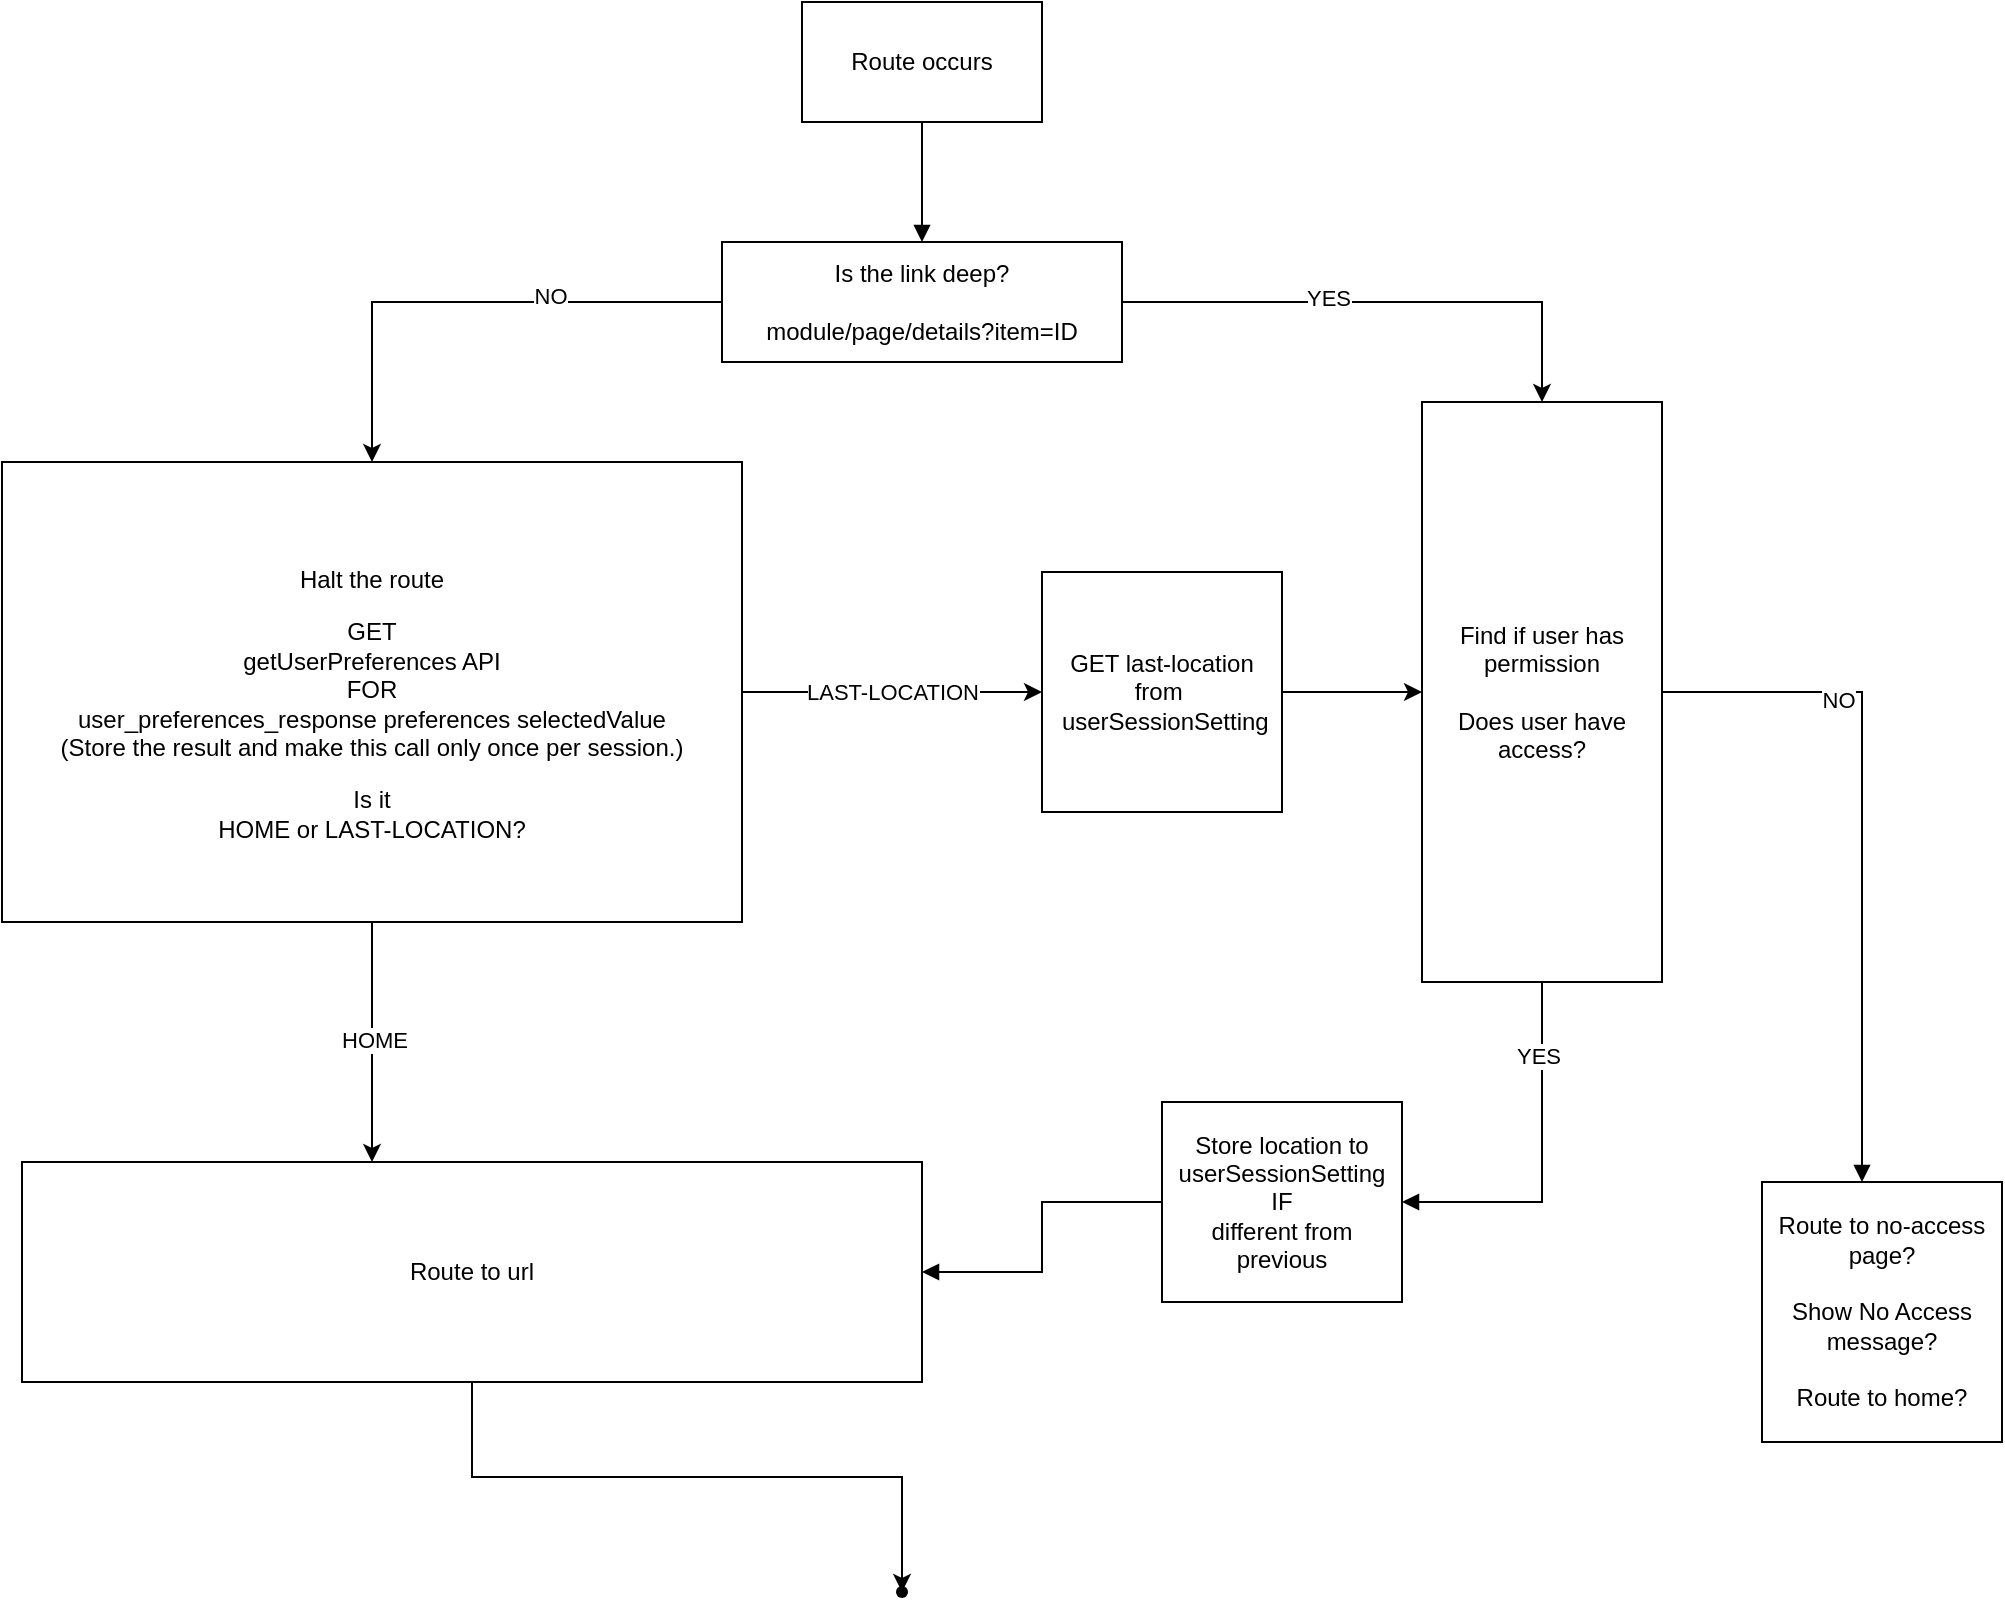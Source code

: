<mxfile version="27.1.6">
  <diagram name="Page-1" id="lqSk9CkN9o2MifY9C4rV">
    <mxGraphModel dx="2256" dy="1957" grid="1" gridSize="10" guides="1" tooltips="1" connect="1" arrows="1" fold="1" page="1" pageScale="1" pageWidth="850" pageHeight="1100" math="0" shadow="0">
      <root>
        <mxCell id="0" />
        <mxCell id="1" parent="0" />
        <mxCell id="2BgyZm6CQwnafnH_FEMs-7" value="" style="edgeStyle=orthogonalEdgeStyle;rounded=0;orthogonalLoop=1;jettySize=auto;html=1;" parent="1" source="2BgyZm6CQwnafnH_FEMs-2" target="2BgyZm6CQwnafnH_FEMs-6" edge="1">
          <mxGeometry relative="1" as="geometry">
            <Array as="points">
              <mxPoint x="65" y="140" />
            </Array>
          </mxGeometry>
        </mxCell>
        <mxCell id="2BgyZm6CQwnafnH_FEMs-8" value="NO" style="edgeLabel;html=1;align=center;verticalAlign=middle;resizable=0;points=[];" parent="2BgyZm6CQwnafnH_FEMs-7" vertex="1" connectable="0">
          <mxGeometry x="-0.325" y="-3" relative="1" as="geometry">
            <mxPoint as="offset" />
          </mxGeometry>
        </mxCell>
        <mxCell id="2BgyZm6CQwnafnH_FEMs-18" value="" style="edgeStyle=orthogonalEdgeStyle;rounded=0;orthogonalLoop=1;jettySize=auto;html=1;" parent="1" source="2BgyZm6CQwnafnH_FEMs-2" target="2BgyZm6CQwnafnH_FEMs-17" edge="1">
          <mxGeometry relative="1" as="geometry" />
        </mxCell>
        <mxCell id="2BgyZm6CQwnafnH_FEMs-27" value="YES" style="edgeLabel;html=1;align=center;verticalAlign=middle;resizable=0;points=[];" parent="2BgyZm6CQwnafnH_FEMs-18" vertex="1" connectable="0">
          <mxGeometry x="-0.212" y="2" relative="1" as="geometry">
            <mxPoint as="offset" />
          </mxGeometry>
        </mxCell>
        <mxCell id="2BgyZm6CQwnafnH_FEMs-23" value="" style="rounded=0;orthogonalLoop=1;jettySize=auto;html=1;endArrow=none;startFill=1;startArrow=block;" parent="1" source="2BgyZm6CQwnafnH_FEMs-2" target="2BgyZm6CQwnafnH_FEMs-22" edge="1">
          <mxGeometry relative="1" as="geometry" />
        </mxCell>
        <mxCell id="2BgyZm6CQwnafnH_FEMs-2" value="Is the link deep?&lt;br&gt;&lt;br&gt;module/page/details?item=ID" style="rounded=0;whiteSpace=wrap;html=1;" parent="1" vertex="1">
          <mxGeometry x="240" y="110" width="200" height="60" as="geometry" />
        </mxCell>
        <mxCell id="2BgyZm6CQwnafnH_FEMs-33" value="" style="edgeStyle=orthogonalEdgeStyle;rounded=0;orthogonalLoop=1;jettySize=auto;html=1;" parent="1" source="2BgyZm6CQwnafnH_FEMs-3" target="2BgyZm6CQwnafnH_FEMs-32" edge="1">
          <mxGeometry relative="1" as="geometry" />
        </mxCell>
        <mxCell id="2BgyZm6CQwnafnH_FEMs-3" value="Route to url" style="rounded=0;whiteSpace=wrap;html=1;" parent="1" vertex="1">
          <mxGeometry x="-110" y="570" width="450" height="110" as="geometry" />
        </mxCell>
        <mxCell id="2BgyZm6CQwnafnH_FEMs-11" value="" style="edgeStyle=orthogonalEdgeStyle;rounded=0;orthogonalLoop=1;jettySize=auto;html=1;" parent="1" source="2BgyZm6CQwnafnH_FEMs-6" target="2BgyZm6CQwnafnH_FEMs-3" edge="1">
          <mxGeometry relative="1" as="geometry">
            <mxPoint x="-390" y="550" as="sourcePoint" />
            <mxPoint x="-85" y="1010" as="targetPoint" />
            <Array as="points">
              <mxPoint x="30" y="590" />
            </Array>
          </mxGeometry>
        </mxCell>
        <mxCell id="2BgyZm6CQwnafnH_FEMs-12" value="HOME" style="edgeLabel;html=1;align=center;verticalAlign=middle;resizable=0;points=[];" parent="2BgyZm6CQwnafnH_FEMs-11" vertex="1" connectable="0">
          <mxGeometry x="-0.025" y="1" relative="1" as="geometry">
            <mxPoint as="offset" />
          </mxGeometry>
        </mxCell>
        <mxCell id="2BgyZm6CQwnafnH_FEMs-14" value="LAST-LOCATION" style="edgeStyle=orthogonalEdgeStyle;rounded=0;orthogonalLoop=1;jettySize=auto;html=1;" parent="1" source="2BgyZm6CQwnafnH_FEMs-6" target="upcPBjS719vkUTVISP_g-1" edge="1">
          <mxGeometry relative="1" as="geometry">
            <mxPoint x="360" y="280" as="targetPoint" />
            <mxPoint as="offset" />
          </mxGeometry>
        </mxCell>
        <mxCell id="2BgyZm6CQwnafnH_FEMs-6" value="&lt;span data-teams=&quot;true&quot;&gt;&lt;span class=&quot;fui-ChatMyMessage__body rcngbzt ___hg5lvm0 f10pi13n ftqa4ok f2hkw1w f8hki3x f1d2448m f1bjia2o ffh67wi f1j6vpng f1pniga2 f987i1v f1ffjurs f15bsgw9 f14e48fq f18yb2kv fd6o370 ffwy5si f3znvyf f57olzd f4stah7 f480a47 fs1por5 fk6fouc figsok6 fkhj508 f19n0e5 f9ijwd5 f1q0nqlt f1o0qvyv f9ggezi f1xp5gbu f150uoa4 ffyari3 fo7qwa0 fypbzun fxowb0n f11ghf3q f13aoclr flypziy f115fz1p fquw1qa fftr39l f13lathq f15hsm81 f2ss68y ffb60jq f8nuap2 f13nk4fk f7jacry fq08z5q fd9af6s fr74w9q fcl9uv6 f13sm7pj f1u6qqly f16wpxbl faim3u9 f6cs3qo fa2w2z3 fd39nx6 f10gn8j9 frcqmxy f1w9ws4k f1ddxkqj fd10euv fvuz61 f1nbc6gw fqohoe1&quot; id=&quot;message-body-1750959435174&quot;&gt;&lt;span class=&quot;fui-Primitive ___16zla5h f1oy3dpc fqtknz5 fyvcxda&quot; aria-label=&quot;get_user_preferences_response.section[0].subsection.preferences[0].selectedValue&quot; id=&quot;content-1750959435174&quot; dir=&quot;auto&quot;&gt;&lt;p&gt;Halt the route&lt;/p&gt;&lt;p&gt;GET&lt;br&gt;getUserPreferences API&lt;br&gt;FOR&lt;br&gt;user_preferences_response preferences selectedValue&lt;br&gt;(Store the result and make this call only once per session.)&lt;/p&gt;&lt;/span&gt;&lt;/span&gt;&lt;i style=&quot;height: 1px; width: 1px; opacity: 0.001;&quot;&gt;&lt;/i&gt;&lt;/span&gt;&lt;div&gt;&lt;div&gt;Is it&lt;/div&gt;&lt;div&gt;HOME or LAST-LOCATION?&lt;br&gt;&lt;/div&gt;&lt;/div&gt;" style="rounded=0;whiteSpace=wrap;html=1;" parent="1" vertex="1">
          <mxGeometry x="-120" y="220" width="370" height="230" as="geometry" />
        </mxCell>
        <mxCell id="2BgyZm6CQwnafnH_FEMs-25" value="" style="edgeStyle=orthogonalEdgeStyle;rounded=0;orthogonalLoop=1;jettySize=auto;html=1;endArrow=none;startFill=1;startArrow=block;" parent="1" source="2BgyZm6CQwnafnH_FEMs-24" target="2BgyZm6CQwnafnH_FEMs-17" edge="1">
          <mxGeometry relative="1" as="geometry">
            <mxPoint x="340" y="890" as="sourcePoint" />
            <mxPoint x="270" y="1180" as="targetPoint" />
            <Array as="points">
              <mxPoint x="810" y="490" />
              <mxPoint x="810" y="400" />
            </Array>
          </mxGeometry>
        </mxCell>
        <mxCell id="2BgyZm6CQwnafnH_FEMs-30" value="NO" style="edgeLabel;html=1;align=center;verticalAlign=middle;resizable=0;points=[];" parent="2BgyZm6CQwnafnH_FEMs-25" vertex="1" connectable="0">
          <mxGeometry x="0.492" y="4" relative="1" as="geometry">
            <mxPoint as="offset" />
          </mxGeometry>
        </mxCell>
        <mxCell id="2BgyZm6CQwnafnH_FEMs-17" value="&lt;div&gt;Find if user has permission&lt;/div&gt;&lt;div&gt;&lt;br&gt;&lt;/div&gt;&lt;div&gt;Does user have access?&lt;/div&gt;" style="whiteSpace=wrap;html=1;rounded=0;" parent="1" vertex="1">
          <mxGeometry x="590" y="190" width="120" height="290" as="geometry" />
        </mxCell>
        <mxCell id="2BgyZm6CQwnafnH_FEMs-20" value="" style="endArrow=none;html=1;rounded=0;edgeStyle=orthogonalEdgeStyle;endFill=0;startFill=1;startArrow=block;" parent="1" source="2BgyZm6CQwnafnH_FEMs-35" target="2BgyZm6CQwnafnH_FEMs-17" edge="1">
          <mxGeometry width="50" height="50" relative="1" as="geometry">
            <mxPoint x="670" y="760" as="sourcePoint" />
            <mxPoint x="630" y="420" as="targetPoint" />
            <Array as="points" />
          </mxGeometry>
        </mxCell>
        <mxCell id="2BgyZm6CQwnafnH_FEMs-21" value="YES" style="edgeLabel;html=1;align=center;verticalAlign=middle;resizable=0;points=[];" parent="2BgyZm6CQwnafnH_FEMs-20" vertex="1" connectable="0">
          <mxGeometry x="0.596" y="2" relative="1" as="geometry">
            <mxPoint as="offset" />
          </mxGeometry>
        </mxCell>
        <mxCell id="2BgyZm6CQwnafnH_FEMs-22" value="Route occurs" style="whiteSpace=wrap;html=1;rounded=0;" parent="1" vertex="1">
          <mxGeometry x="280" y="-10" width="120" height="60" as="geometry" />
        </mxCell>
        <mxCell id="2BgyZm6CQwnafnH_FEMs-24" value="Route to no-access page?&lt;div&gt;&lt;br&gt;Show No Access message?&lt;div&gt;&lt;br&gt;&lt;/div&gt;&lt;div&gt;Route to home?&lt;/div&gt;&lt;/div&gt;" style="whiteSpace=wrap;html=1;rounded=0;" parent="1" vertex="1">
          <mxGeometry x="760" y="580" width="120" height="130" as="geometry" />
        </mxCell>
        <mxCell id="2BgyZm6CQwnafnH_FEMs-32" value="" style="shape=waypoint;sketch=0;size=6;pointerEvents=1;points=[];fillColor=default;resizable=0;rotatable=0;perimeter=centerPerimeter;snapToPoint=1;rounded=0;" parent="1" vertex="1">
          <mxGeometry x="320" y="775" width="20" height="20" as="geometry" />
        </mxCell>
        <mxCell id="2BgyZm6CQwnafnH_FEMs-35" value="Store location to userSessionSetting&lt;br&gt;IF&lt;br&gt;different from previous" style="whiteSpace=wrap;html=1;rounded=0;" parent="1" vertex="1">
          <mxGeometry x="460" y="540" width="120" height="100" as="geometry" />
        </mxCell>
        <mxCell id="2BgyZm6CQwnafnH_FEMs-37" value="" style="endArrow=none;html=1;rounded=0;startArrow=block;startFill=1;edgeStyle=orthogonalEdgeStyle;" parent="1" source="2BgyZm6CQwnafnH_FEMs-3" target="2BgyZm6CQwnafnH_FEMs-35" edge="1">
          <mxGeometry width="50" height="50" relative="1" as="geometry">
            <mxPoint x="310" y="470" as="sourcePoint" />
            <mxPoint x="360" y="420" as="targetPoint" />
          </mxGeometry>
        </mxCell>
        <mxCell id="upcPBjS719vkUTVISP_g-1" value="GET last-location from&amp;nbsp;&lt;br&gt;&amp;nbsp;userSessionSetting" style="whiteSpace=wrap;html=1;aspect=fixed;" vertex="1" parent="1">
          <mxGeometry x="400" y="275" width="120" height="120" as="geometry" />
        </mxCell>
        <mxCell id="upcPBjS719vkUTVISP_g-2" value="" style="endArrow=classic;html=1;rounded=0;edgeStyle=orthogonalEdgeStyle;" edge="1" parent="1" source="upcPBjS719vkUTVISP_g-1" target="2BgyZm6CQwnafnH_FEMs-17">
          <mxGeometry width="50" height="50" relative="1" as="geometry">
            <mxPoint x="310" y="410" as="sourcePoint" />
            <mxPoint x="360" y="360" as="targetPoint" />
          </mxGeometry>
        </mxCell>
      </root>
    </mxGraphModel>
  </diagram>
</mxfile>
